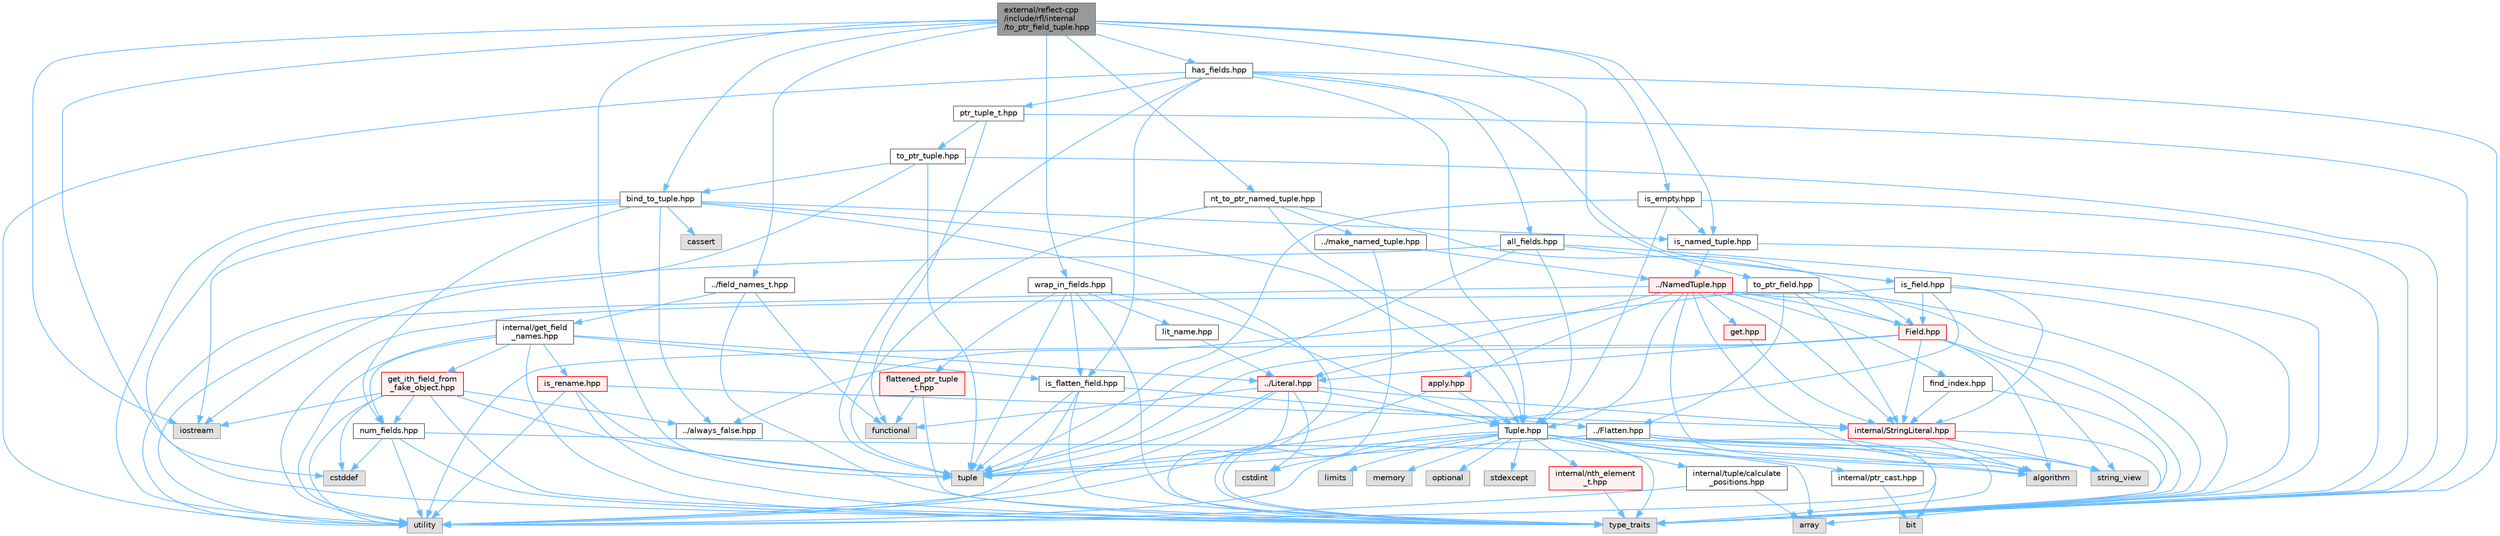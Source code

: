 digraph "external/reflect-cpp/include/rfl/internal/to_ptr_field_tuple.hpp"
{
 // LATEX_PDF_SIZE
  bgcolor="transparent";
  edge [fontname=Helvetica,fontsize=10,labelfontname=Helvetica,labelfontsize=10];
  node [fontname=Helvetica,fontsize=10,shape=box,height=0.2,width=0.4];
  Node1 [id="Node000001",label="external/reflect-cpp\l/include/rfl/internal\l/to_ptr_field_tuple.hpp",height=0.2,width=0.4,color="gray40", fillcolor="grey60", style="filled", fontcolor="black",tooltip=" "];
  Node1 -> Node2 [id="edge1_Node000001_Node000002",color="steelblue1",style="solid",tooltip=" "];
  Node2 [id="Node000002",label="iostream",height=0.2,width=0.4,color="grey60", fillcolor="#E0E0E0", style="filled",tooltip=" "];
  Node1 -> Node3 [id="edge2_Node000001_Node000003",color="steelblue1",style="solid",tooltip=" "];
  Node3 [id="Node000003",label="tuple",height=0.2,width=0.4,color="grey60", fillcolor="#E0E0E0", style="filled",tooltip=" "];
  Node1 -> Node4 [id="edge3_Node000001_Node000004",color="steelblue1",style="solid",tooltip=" "];
  Node4 [id="Node000004",label="type_traits",height=0.2,width=0.4,color="grey60", fillcolor="#E0E0E0", style="filled",tooltip=" "];
  Node1 -> Node5 [id="edge4_Node000001_Node000005",color="steelblue1",style="solid",tooltip=" "];
  Node5 [id="Node000005",label="../field_names_t.hpp",height=0.2,width=0.4,color="grey40", fillcolor="white", style="filled",URL="$field__names__t_8hpp.html",tooltip=" "];
  Node5 -> Node6 [id="edge5_Node000005_Node000006",color="steelblue1",style="solid",tooltip=" "];
  Node6 [id="Node000006",label="functional",height=0.2,width=0.4,color="grey60", fillcolor="#E0E0E0", style="filled",tooltip=" "];
  Node5 -> Node4 [id="edge6_Node000005_Node000004",color="steelblue1",style="solid",tooltip=" "];
  Node5 -> Node7 [id="edge7_Node000005_Node000007",color="steelblue1",style="solid",tooltip=" "];
  Node7 [id="Node000007",label="internal/get_field\l_names.hpp",height=0.2,width=0.4,color="grey40", fillcolor="white", style="filled",URL="$get__field__names_8hpp.html",tooltip=" "];
  Node7 -> Node4 [id="edge8_Node000007_Node000004",color="steelblue1",style="solid",tooltip=" "];
  Node7 -> Node8 [id="edge9_Node000007_Node000008",color="steelblue1",style="solid",tooltip=" "];
  Node8 [id="Node000008",label="utility",height=0.2,width=0.4,color="grey60", fillcolor="#E0E0E0", style="filled",tooltip=" "];
  Node7 -> Node9 [id="edge10_Node000007_Node000009",color="steelblue1",style="solid",tooltip=" "];
  Node9 [id="Node000009",label="../Literal.hpp",height=0.2,width=0.4,color="red", fillcolor="#FFF0F0", style="filled",URL="$_literal_8hpp.html",tooltip=" "];
  Node9 -> Node11 [id="edge11_Node000009_Node000011",color="steelblue1",style="solid",tooltip=" "];
  Node11 [id="Node000011",label="cstdint",height=0.2,width=0.4,color="grey60", fillcolor="#E0E0E0", style="filled",tooltip=" "];
  Node9 -> Node6 [id="edge12_Node000009_Node000006",color="steelblue1",style="solid",tooltip=" "];
  Node9 -> Node3 [id="edge13_Node000009_Node000003",color="steelblue1",style="solid",tooltip=" "];
  Node9 -> Node4 [id="edge14_Node000009_Node000004",color="steelblue1",style="solid",tooltip=" "];
  Node9 -> Node8 [id="edge15_Node000009_Node000008",color="steelblue1",style="solid",tooltip=" "];
  Node9 -> Node20 [id="edge16_Node000009_Node000020",color="steelblue1",style="solid",tooltip=" "];
  Node20 [id="Node000020",label="Tuple.hpp",height=0.2,width=0.4,color="grey40", fillcolor="white", style="filled",URL="$_tuple_8hpp.html",tooltip=" "];
  Node20 -> Node15 [id="edge17_Node000020_Node000015",color="steelblue1",style="solid",tooltip=" "];
  Node15 [id="Node000015",label="algorithm",height=0.2,width=0.4,color="grey60", fillcolor="#E0E0E0", style="filled",tooltip=" "];
  Node20 -> Node16 [id="edge18_Node000020_Node000016",color="steelblue1",style="solid",tooltip=" "];
  Node16 [id="Node000016",label="array",height=0.2,width=0.4,color="grey60", fillcolor="#E0E0E0", style="filled",tooltip=" "];
  Node20 -> Node21 [id="edge19_Node000020_Node000021",color="steelblue1",style="solid",tooltip=" "];
  Node21 [id="Node000021",label="bit",height=0.2,width=0.4,color="grey60", fillcolor="#E0E0E0", style="filled",tooltip=" "];
  Node20 -> Node11 [id="edge20_Node000020_Node000011",color="steelblue1",style="solid",tooltip=" "];
  Node20 -> Node22 [id="edge21_Node000020_Node000022",color="steelblue1",style="solid",tooltip=" "];
  Node22 [id="Node000022",label="limits",height=0.2,width=0.4,color="grey60", fillcolor="#E0E0E0", style="filled",tooltip=" "];
  Node20 -> Node23 [id="edge22_Node000020_Node000023",color="steelblue1",style="solid",tooltip=" "];
  Node23 [id="Node000023",label="memory",height=0.2,width=0.4,color="grey60", fillcolor="#E0E0E0", style="filled",tooltip=" "];
  Node20 -> Node18 [id="edge23_Node000020_Node000018",color="steelblue1",style="solid",tooltip=" "];
  Node18 [id="Node000018",label="optional",height=0.2,width=0.4,color="grey60", fillcolor="#E0E0E0", style="filled",tooltip=" "];
  Node20 -> Node19 [id="edge24_Node000020_Node000019",color="steelblue1",style="solid",tooltip=" "];
  Node19 [id="Node000019",label="stdexcept",height=0.2,width=0.4,color="grey60", fillcolor="#E0E0E0", style="filled",tooltip=" "];
  Node20 -> Node3 [id="edge25_Node000020_Node000003",color="steelblue1",style="solid",tooltip=" "];
  Node20 -> Node4 [id="edge26_Node000020_Node000004",color="steelblue1",style="solid",tooltip=" "];
  Node20 -> Node8 [id="edge27_Node000020_Node000008",color="steelblue1",style="solid",tooltip=" "];
  Node20 -> Node24 [id="edge28_Node000020_Node000024",color="steelblue1",style="solid",tooltip=" "];
  Node24 [id="Node000024",label="internal/nth_element\l_t.hpp",height=0.2,width=0.4,color="red", fillcolor="#FFF0F0", style="filled",URL="$nth__element__t_8hpp.html",tooltip=" "];
  Node24 -> Node4 [id="edge29_Node000024_Node000004",color="steelblue1",style="solid",tooltip=" "];
  Node20 -> Node26 [id="edge30_Node000020_Node000026",color="steelblue1",style="solid",tooltip=" "];
  Node26 [id="Node000026",label="internal/ptr_cast.hpp",height=0.2,width=0.4,color="grey40", fillcolor="white", style="filled",URL="$ptr__cast_8hpp.html",tooltip=" "];
  Node26 -> Node21 [id="edge31_Node000026_Node000021",color="steelblue1",style="solid",tooltip=" "];
  Node20 -> Node27 [id="edge32_Node000020_Node000027",color="steelblue1",style="solid",tooltip=" "];
  Node27 [id="Node000027",label="internal/tuple/calculate\l_positions.hpp",height=0.2,width=0.4,color="grey40", fillcolor="white", style="filled",URL="$calculate__positions_8hpp.html",tooltip=" "];
  Node27 -> Node16 [id="edge33_Node000027_Node000016",color="steelblue1",style="solid",tooltip=" "];
  Node27 -> Node8 [id="edge34_Node000027_Node000008",color="steelblue1",style="solid",tooltip=" "];
  Node9 -> Node28 [id="edge35_Node000009_Node000028",color="steelblue1",style="solid",tooltip=" "];
  Node28 [id="Node000028",label="internal/StringLiteral.hpp",height=0.2,width=0.4,color="red", fillcolor="#FFF0F0", style="filled",URL="$_string_literal_8hpp.html",tooltip=" "];
  Node28 -> Node15 [id="edge36_Node000028_Node000015",color="steelblue1",style="solid",tooltip=" "];
  Node28 -> Node16 [id="edge37_Node000028_Node000016",color="steelblue1",style="solid",tooltip=" "];
  Node28 -> Node29 [id="edge38_Node000028_Node000029",color="steelblue1",style="solid",tooltip=" "];
  Node29 [id="Node000029",label="string_view",height=0.2,width=0.4,color="grey60", fillcolor="#E0E0E0", style="filled",tooltip=" "];
  Node7 -> Node31 [id="edge39_Node000007_Node000031",color="steelblue1",style="solid",tooltip=" "];
  Node31 [id="Node000031",label="get_ith_field_from\l_fake_object.hpp",height=0.2,width=0.4,color="red", fillcolor="#FFF0F0", style="filled",URL="$get__ith__field__from__fake__object_8hpp.html",tooltip=" "];
  Node31 -> Node32 [id="edge40_Node000031_Node000032",color="steelblue1",style="solid",tooltip=" "];
  Node32 [id="Node000032",label="cstddef",height=0.2,width=0.4,color="grey60", fillcolor="#E0E0E0", style="filled",tooltip=" "];
  Node31 -> Node2 [id="edge41_Node000031_Node000002",color="steelblue1",style="solid",tooltip=" "];
  Node31 -> Node3 [id="edge42_Node000031_Node000003",color="steelblue1",style="solid",tooltip=" "];
  Node31 -> Node4 [id="edge43_Node000031_Node000004",color="steelblue1",style="solid",tooltip=" "];
  Node31 -> Node8 [id="edge44_Node000031_Node000008",color="steelblue1",style="solid",tooltip=" "];
  Node31 -> Node33 [id="edge45_Node000031_Node000033",color="steelblue1",style="solid",tooltip=" "];
  Node33 [id="Node000033",label="../always_false.hpp",height=0.2,width=0.4,color="grey40", fillcolor="white", style="filled",URL="$always__false_8hpp.html",tooltip=" "];
  Node31 -> Node35 [id="edge46_Node000031_Node000035",color="steelblue1",style="solid",tooltip=" "];
  Node35 [id="Node000035",label="num_fields.hpp",height=0.2,width=0.4,color="grey40", fillcolor="white", style="filled",URL="$num__fields_8hpp.html",tooltip=" "];
  Node35 -> Node15 [id="edge47_Node000035_Node000015",color="steelblue1",style="solid",tooltip=" "];
  Node35 -> Node32 [id="edge48_Node000035_Node000032",color="steelblue1",style="solid",tooltip=" "];
  Node35 -> Node4 [id="edge49_Node000035_Node000004",color="steelblue1",style="solid",tooltip=" "];
  Node35 -> Node8 [id="edge50_Node000035_Node000008",color="steelblue1",style="solid",tooltip=" "];
  Node7 -> Node36 [id="edge51_Node000007_Node000036",color="steelblue1",style="solid",tooltip=" "];
  Node36 [id="Node000036",label="is_flatten_field.hpp",height=0.2,width=0.4,color="grey40", fillcolor="white", style="filled",URL="$is__flatten__field_8hpp.html",tooltip=" "];
  Node36 -> Node3 [id="edge52_Node000036_Node000003",color="steelblue1",style="solid",tooltip=" "];
  Node36 -> Node4 [id="edge53_Node000036_Node000004",color="steelblue1",style="solid",tooltip=" "];
  Node36 -> Node8 [id="edge54_Node000036_Node000008",color="steelblue1",style="solid",tooltip=" "];
  Node36 -> Node37 [id="edge55_Node000036_Node000037",color="steelblue1",style="solid",tooltip=" "];
  Node37 [id="Node000037",label="../Flatten.hpp",height=0.2,width=0.4,color="grey40", fillcolor="white", style="filled",URL="$_flatten_8hpp.html",tooltip=" "];
  Node37 -> Node15 [id="edge56_Node000037_Node000015",color="steelblue1",style="solid",tooltip=" "];
  Node37 -> Node29 [id="edge57_Node000037_Node000029",color="steelblue1",style="solid",tooltip=" "];
  Node37 -> Node3 [id="edge58_Node000037_Node000003",color="steelblue1",style="solid",tooltip=" "];
  Node37 -> Node4 [id="edge59_Node000037_Node000004",color="steelblue1",style="solid",tooltip=" "];
  Node37 -> Node8 [id="edge60_Node000037_Node000008",color="steelblue1",style="solid",tooltip=" "];
  Node7 -> Node38 [id="edge61_Node000007_Node000038",color="steelblue1",style="solid",tooltip=" "];
  Node38 [id="Node000038",label="is_rename.hpp",height=0.2,width=0.4,color="red", fillcolor="#FFF0F0", style="filled",URL="$is__rename_8hpp.html",tooltip=" "];
  Node38 -> Node3 [id="edge62_Node000038_Node000003",color="steelblue1",style="solid",tooltip=" "];
  Node38 -> Node4 [id="edge63_Node000038_Node000004",color="steelblue1",style="solid",tooltip=" "];
  Node38 -> Node8 [id="edge64_Node000038_Node000008",color="steelblue1",style="solid",tooltip=" "];
  Node38 -> Node28 [id="edge65_Node000038_Node000028",color="steelblue1",style="solid",tooltip=" "];
  Node7 -> Node35 [id="edge66_Node000007_Node000035",color="steelblue1",style="solid",tooltip=" "];
  Node1 -> Node41 [id="edge67_Node000001_Node000041",color="steelblue1",style="solid",tooltip=" "];
  Node41 [id="Node000041",label="bind_to_tuple.hpp",height=0.2,width=0.4,color="grey40", fillcolor="white", style="filled",URL="$bind__to__tuple_8hpp.html",tooltip=" "];
  Node41 -> Node42 [id="edge68_Node000041_Node000042",color="steelblue1",style="solid",tooltip=" "];
  Node42 [id="Node000042",label="cassert",height=0.2,width=0.4,color="grey60", fillcolor="#E0E0E0", style="filled",tooltip=" "];
  Node41 -> Node32 [id="edge69_Node000041_Node000032",color="steelblue1",style="solid",tooltip=" "];
  Node41 -> Node2 [id="edge70_Node000041_Node000002",color="steelblue1",style="solid",tooltip=" "];
  Node41 -> Node4 [id="edge71_Node000041_Node000004",color="steelblue1",style="solid",tooltip=" "];
  Node41 -> Node8 [id="edge72_Node000041_Node000008",color="steelblue1",style="solid",tooltip=" "];
  Node41 -> Node20 [id="edge73_Node000041_Node000020",color="steelblue1",style="solid",tooltip=" "];
  Node41 -> Node33 [id="edge74_Node000041_Node000033",color="steelblue1",style="solid",tooltip=" "];
  Node41 -> Node43 [id="edge75_Node000041_Node000043",color="steelblue1",style="solid",tooltip=" "];
  Node43 [id="Node000043",label="is_named_tuple.hpp",height=0.2,width=0.4,color="grey40", fillcolor="white", style="filled",URL="$is__named__tuple_8hpp.html",tooltip=" "];
  Node43 -> Node4 [id="edge76_Node000043_Node000004",color="steelblue1",style="solid",tooltip=" "];
  Node43 -> Node44 [id="edge77_Node000043_Node000044",color="steelblue1",style="solid",tooltip=" "];
  Node44 [id="Node000044",label="../NamedTuple.hpp",height=0.2,width=0.4,color="red", fillcolor="#FFF0F0", style="filled",URL="$_named_tuple_8hpp.html",tooltip=" "];
  Node44 -> Node15 [id="edge78_Node000044_Node000015",color="steelblue1",style="solid",tooltip=" "];
  Node44 -> Node29 [id="edge79_Node000044_Node000029",color="steelblue1",style="solid",tooltip=" "];
  Node44 -> Node4 [id="edge80_Node000044_Node000004",color="steelblue1",style="solid",tooltip=" "];
  Node44 -> Node8 [id="edge81_Node000044_Node000008",color="steelblue1",style="solid",tooltip=" "];
  Node44 -> Node45 [id="edge82_Node000044_Node000045",color="steelblue1",style="solid",tooltip=" "];
  Node45 [id="Node000045",label="Field.hpp",height=0.2,width=0.4,color="red", fillcolor="#FFF0F0", style="filled",URL="$_field_8hpp.html",tooltip=" "];
  Node45 -> Node15 [id="edge83_Node000045_Node000015",color="steelblue1",style="solid",tooltip=" "];
  Node45 -> Node29 [id="edge84_Node000045_Node000029",color="steelblue1",style="solid",tooltip=" "];
  Node45 -> Node3 [id="edge85_Node000045_Node000003",color="steelblue1",style="solid",tooltip=" "];
  Node45 -> Node4 [id="edge86_Node000045_Node000004",color="steelblue1",style="solid",tooltip=" "];
  Node45 -> Node8 [id="edge87_Node000045_Node000008",color="steelblue1",style="solid",tooltip=" "];
  Node45 -> Node9 [id="edge88_Node000045_Node000009",color="steelblue1",style="solid",tooltip=" "];
  Node45 -> Node28 [id="edge89_Node000045_Node000028",color="steelblue1",style="solid",tooltip=" "];
  Node44 -> Node9 [id="edge90_Node000044_Node000009",color="steelblue1",style="solid",tooltip=" "];
  Node44 -> Node20 [id="edge91_Node000044_Node000020",color="steelblue1",style="solid",tooltip=" "];
  Node44 -> Node49 [id="edge92_Node000044_Node000049",color="steelblue1",style="solid",tooltip=" "];
  Node49 [id="Node000049",label="apply.hpp",height=0.2,width=0.4,color="red", fillcolor="#FFF0F0", style="filled",URL="$apply_8hpp.html",tooltip=" "];
  Node49 -> Node8 [id="edge93_Node000049_Node000008",color="steelblue1",style="solid",tooltip=" "];
  Node49 -> Node20 [id="edge94_Node000049_Node000020",color="steelblue1",style="solid",tooltip=" "];
  Node44 -> Node51 [id="edge95_Node000044_Node000051",color="steelblue1",style="solid",tooltip=" "];
  Node51 [id="Node000051",label="get.hpp",height=0.2,width=0.4,color="red", fillcolor="#FFF0F0", style="filled",URL="$get_8hpp.html",tooltip=" "];
  Node51 -> Node28 [id="edge96_Node000051_Node000028",color="steelblue1",style="solid",tooltip=" "];
  Node44 -> Node28 [id="edge97_Node000044_Node000028",color="steelblue1",style="solid",tooltip=" "];
  Node44 -> Node54 [id="edge98_Node000044_Node000054",color="steelblue1",style="solid",tooltip=" "];
  Node54 [id="Node000054",label="find_index.hpp",height=0.2,width=0.4,color="grey40", fillcolor="white", style="filled",URL="$find__index_8hpp.html",tooltip=" "];
  Node54 -> Node4 [id="edge99_Node000054_Node000004",color="steelblue1",style="solid",tooltip=" "];
  Node54 -> Node28 [id="edge100_Node000054_Node000028",color="steelblue1",style="solid",tooltip=" "];
  Node41 -> Node35 [id="edge101_Node000041_Node000035",color="steelblue1",style="solid",tooltip=" "];
  Node1 -> Node62 [id="edge102_Node000001_Node000062",color="steelblue1",style="solid",tooltip=" "];
  Node62 [id="Node000062",label="has_fields.hpp",height=0.2,width=0.4,color="grey40", fillcolor="white", style="filled",URL="$has__fields_8hpp.html",tooltip=" "];
  Node62 -> Node3 [id="edge103_Node000062_Node000003",color="steelblue1",style="solid",tooltip=" "];
  Node62 -> Node4 [id="edge104_Node000062_Node000004",color="steelblue1",style="solid",tooltip=" "];
  Node62 -> Node8 [id="edge105_Node000062_Node000008",color="steelblue1",style="solid",tooltip=" "];
  Node62 -> Node20 [id="edge106_Node000062_Node000020",color="steelblue1",style="solid",tooltip=" "];
  Node62 -> Node63 [id="edge107_Node000062_Node000063",color="steelblue1",style="solid",tooltip=" "];
  Node63 [id="Node000063",label="all_fields.hpp",height=0.2,width=0.4,color="grey40", fillcolor="white", style="filled",URL="$all__fields_8hpp.html",tooltip=" "];
  Node63 -> Node3 [id="edge108_Node000063_Node000003",color="steelblue1",style="solid",tooltip=" "];
  Node63 -> Node4 [id="edge109_Node000063_Node000004",color="steelblue1",style="solid",tooltip=" "];
  Node63 -> Node8 [id="edge110_Node000063_Node000008",color="steelblue1",style="solid",tooltip=" "];
  Node63 -> Node20 [id="edge111_Node000063_Node000020",color="steelblue1",style="solid",tooltip=" "];
  Node63 -> Node64 [id="edge112_Node000063_Node000064",color="steelblue1",style="solid",tooltip=" "];
  Node64 [id="Node000064",label="is_field.hpp",height=0.2,width=0.4,color="grey40", fillcolor="white", style="filled",URL="$is__field_8hpp.html",tooltip=" "];
  Node64 -> Node3 [id="edge113_Node000064_Node000003",color="steelblue1",style="solid",tooltip=" "];
  Node64 -> Node4 [id="edge114_Node000064_Node000004",color="steelblue1",style="solid",tooltip=" "];
  Node64 -> Node8 [id="edge115_Node000064_Node000008",color="steelblue1",style="solid",tooltip=" "];
  Node64 -> Node45 [id="edge116_Node000064_Node000045",color="steelblue1",style="solid",tooltip=" "];
  Node64 -> Node28 [id="edge117_Node000064_Node000028",color="steelblue1",style="solid",tooltip=" "];
  Node62 -> Node64 [id="edge118_Node000062_Node000064",color="steelblue1",style="solid",tooltip=" "];
  Node62 -> Node36 [id="edge119_Node000062_Node000036",color="steelblue1",style="solid",tooltip=" "];
  Node62 -> Node65 [id="edge120_Node000062_Node000065",color="steelblue1",style="solid",tooltip=" "];
  Node65 [id="Node000065",label="ptr_tuple_t.hpp",height=0.2,width=0.4,color="grey40", fillcolor="white", style="filled",URL="$ptr__tuple__t_8hpp.html",tooltip=" "];
  Node65 -> Node6 [id="edge121_Node000065_Node000006",color="steelblue1",style="solid",tooltip=" "];
  Node65 -> Node4 [id="edge122_Node000065_Node000004",color="steelblue1",style="solid",tooltip=" "];
  Node65 -> Node66 [id="edge123_Node000065_Node000066",color="steelblue1",style="solid",tooltip=" "];
  Node66 [id="Node000066",label="to_ptr_tuple.hpp",height=0.2,width=0.4,color="grey40", fillcolor="white", style="filled",URL="$to__ptr__tuple_8hpp.html",tooltip=" "];
  Node66 -> Node2 [id="edge124_Node000066_Node000002",color="steelblue1",style="solid",tooltip=" "];
  Node66 -> Node3 [id="edge125_Node000066_Node000003",color="steelblue1",style="solid",tooltip=" "];
  Node66 -> Node4 [id="edge126_Node000066_Node000004",color="steelblue1",style="solid",tooltip=" "];
  Node66 -> Node41 [id="edge127_Node000066_Node000041",color="steelblue1",style="solid",tooltip=" "];
  Node1 -> Node67 [id="edge128_Node000001_Node000067",color="steelblue1",style="solid",tooltip=" "];
  Node67 [id="Node000067",label="is_empty.hpp",height=0.2,width=0.4,color="grey40", fillcolor="white", style="filled",URL="$internal_2is__empty_8hpp.html",tooltip=" "];
  Node67 -> Node3 [id="edge129_Node000067_Node000003",color="steelblue1",style="solid",tooltip=" "];
  Node67 -> Node4 [id="edge130_Node000067_Node000004",color="steelblue1",style="solid",tooltip=" "];
  Node67 -> Node20 [id="edge131_Node000067_Node000020",color="steelblue1",style="solid",tooltip=" "];
  Node67 -> Node43 [id="edge132_Node000067_Node000043",color="steelblue1",style="solid",tooltip=" "];
  Node1 -> Node43 [id="edge133_Node000001_Node000043",color="steelblue1",style="solid",tooltip=" "];
  Node1 -> Node68 [id="edge134_Node000001_Node000068",color="steelblue1",style="solid",tooltip=" "];
  Node68 [id="Node000068",label="nt_to_ptr_named_tuple.hpp",height=0.2,width=0.4,color="grey40", fillcolor="white", style="filled",URL="$nt__to__ptr__named__tuple_8hpp.html",tooltip=" "];
  Node68 -> Node3 [id="edge135_Node000068_Node000003",color="steelblue1",style="solid",tooltip=" "];
  Node68 -> Node45 [id="edge136_Node000068_Node000045",color="steelblue1",style="solid",tooltip=" "];
  Node68 -> Node20 [id="edge137_Node000068_Node000020",color="steelblue1",style="solid",tooltip=" "];
  Node68 -> Node69 [id="edge138_Node000068_Node000069",color="steelblue1",style="solid",tooltip=" "];
  Node69 [id="Node000069",label="../make_named_tuple.hpp",height=0.2,width=0.4,color="grey40", fillcolor="white", style="filled",URL="$make__named__tuple_8hpp.html",tooltip=" "];
  Node69 -> Node4 [id="edge139_Node000069_Node000004",color="steelblue1",style="solid",tooltip=" "];
  Node69 -> Node44 [id="edge140_Node000069_Node000044",color="steelblue1",style="solid",tooltip=" "];
  Node1 -> Node70 [id="edge141_Node000001_Node000070",color="steelblue1",style="solid",tooltip=" "];
  Node70 [id="Node000070",label="to_ptr_field.hpp",height=0.2,width=0.4,color="grey40", fillcolor="white", style="filled",URL="$to__ptr__field_8hpp.html",tooltip=" "];
  Node70 -> Node4 [id="edge142_Node000070_Node000004",color="steelblue1",style="solid",tooltip=" "];
  Node70 -> Node45 [id="edge143_Node000070_Node000045",color="steelblue1",style="solid",tooltip=" "];
  Node70 -> Node37 [id="edge144_Node000070_Node000037",color="steelblue1",style="solid",tooltip=" "];
  Node70 -> Node33 [id="edge145_Node000070_Node000033",color="steelblue1",style="solid",tooltip=" "];
  Node70 -> Node28 [id="edge146_Node000070_Node000028",color="steelblue1",style="solid",tooltip=" "];
  Node1 -> Node71 [id="edge147_Node000001_Node000071",color="steelblue1",style="solid",tooltip=" "];
  Node71 [id="Node000071",label="wrap_in_fields.hpp",height=0.2,width=0.4,color="grey40", fillcolor="white", style="filled",URL="$wrap__in__fields_8hpp.html",tooltip=" "];
  Node71 -> Node3 [id="edge148_Node000071_Node000003",color="steelblue1",style="solid",tooltip=" "];
  Node71 -> Node4 [id="edge149_Node000071_Node000004",color="steelblue1",style="solid",tooltip=" "];
  Node71 -> Node20 [id="edge150_Node000071_Node000020",color="steelblue1",style="solid",tooltip=" "];
  Node71 -> Node72 [id="edge151_Node000071_Node000072",color="steelblue1",style="solid",tooltip=" "];
  Node72 [id="Node000072",label="flattened_ptr_tuple\l_t.hpp",height=0.2,width=0.4,color="red", fillcolor="#FFF0F0", style="filled",URL="$flattened__ptr__tuple__t_8hpp.html",tooltip=" "];
  Node72 -> Node6 [id="edge152_Node000072_Node000006",color="steelblue1",style="solid",tooltip=" "];
  Node72 -> Node4 [id="edge153_Node000072_Node000004",color="steelblue1",style="solid",tooltip=" "];
  Node71 -> Node36 [id="edge154_Node000071_Node000036",color="steelblue1",style="solid",tooltip=" "];
  Node71 -> Node75 [id="edge155_Node000071_Node000075",color="steelblue1",style="solid",tooltip=" "];
  Node75 [id="Node000075",label="lit_name.hpp",height=0.2,width=0.4,color="grey40", fillcolor="white", style="filled",URL="$lit__name_8hpp.html",tooltip=" "];
  Node75 -> Node9 [id="edge156_Node000075_Node000009",color="steelblue1",style="solid",tooltip=" "];
}
